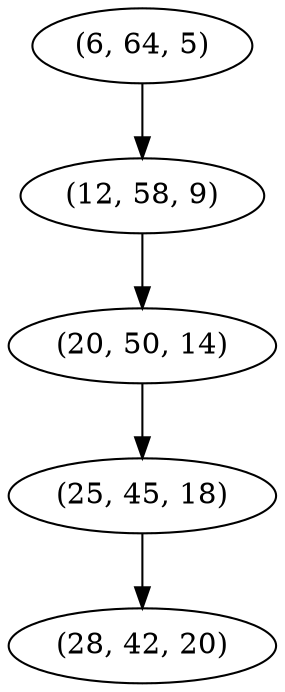 digraph tree {
    "(6, 64, 5)";
    "(12, 58, 9)";
    "(20, 50, 14)";
    "(25, 45, 18)";
    "(28, 42, 20)";
    "(6, 64, 5)" -> "(12, 58, 9)";
    "(12, 58, 9)" -> "(20, 50, 14)";
    "(20, 50, 14)" -> "(25, 45, 18)";
    "(25, 45, 18)" -> "(28, 42, 20)";
}
